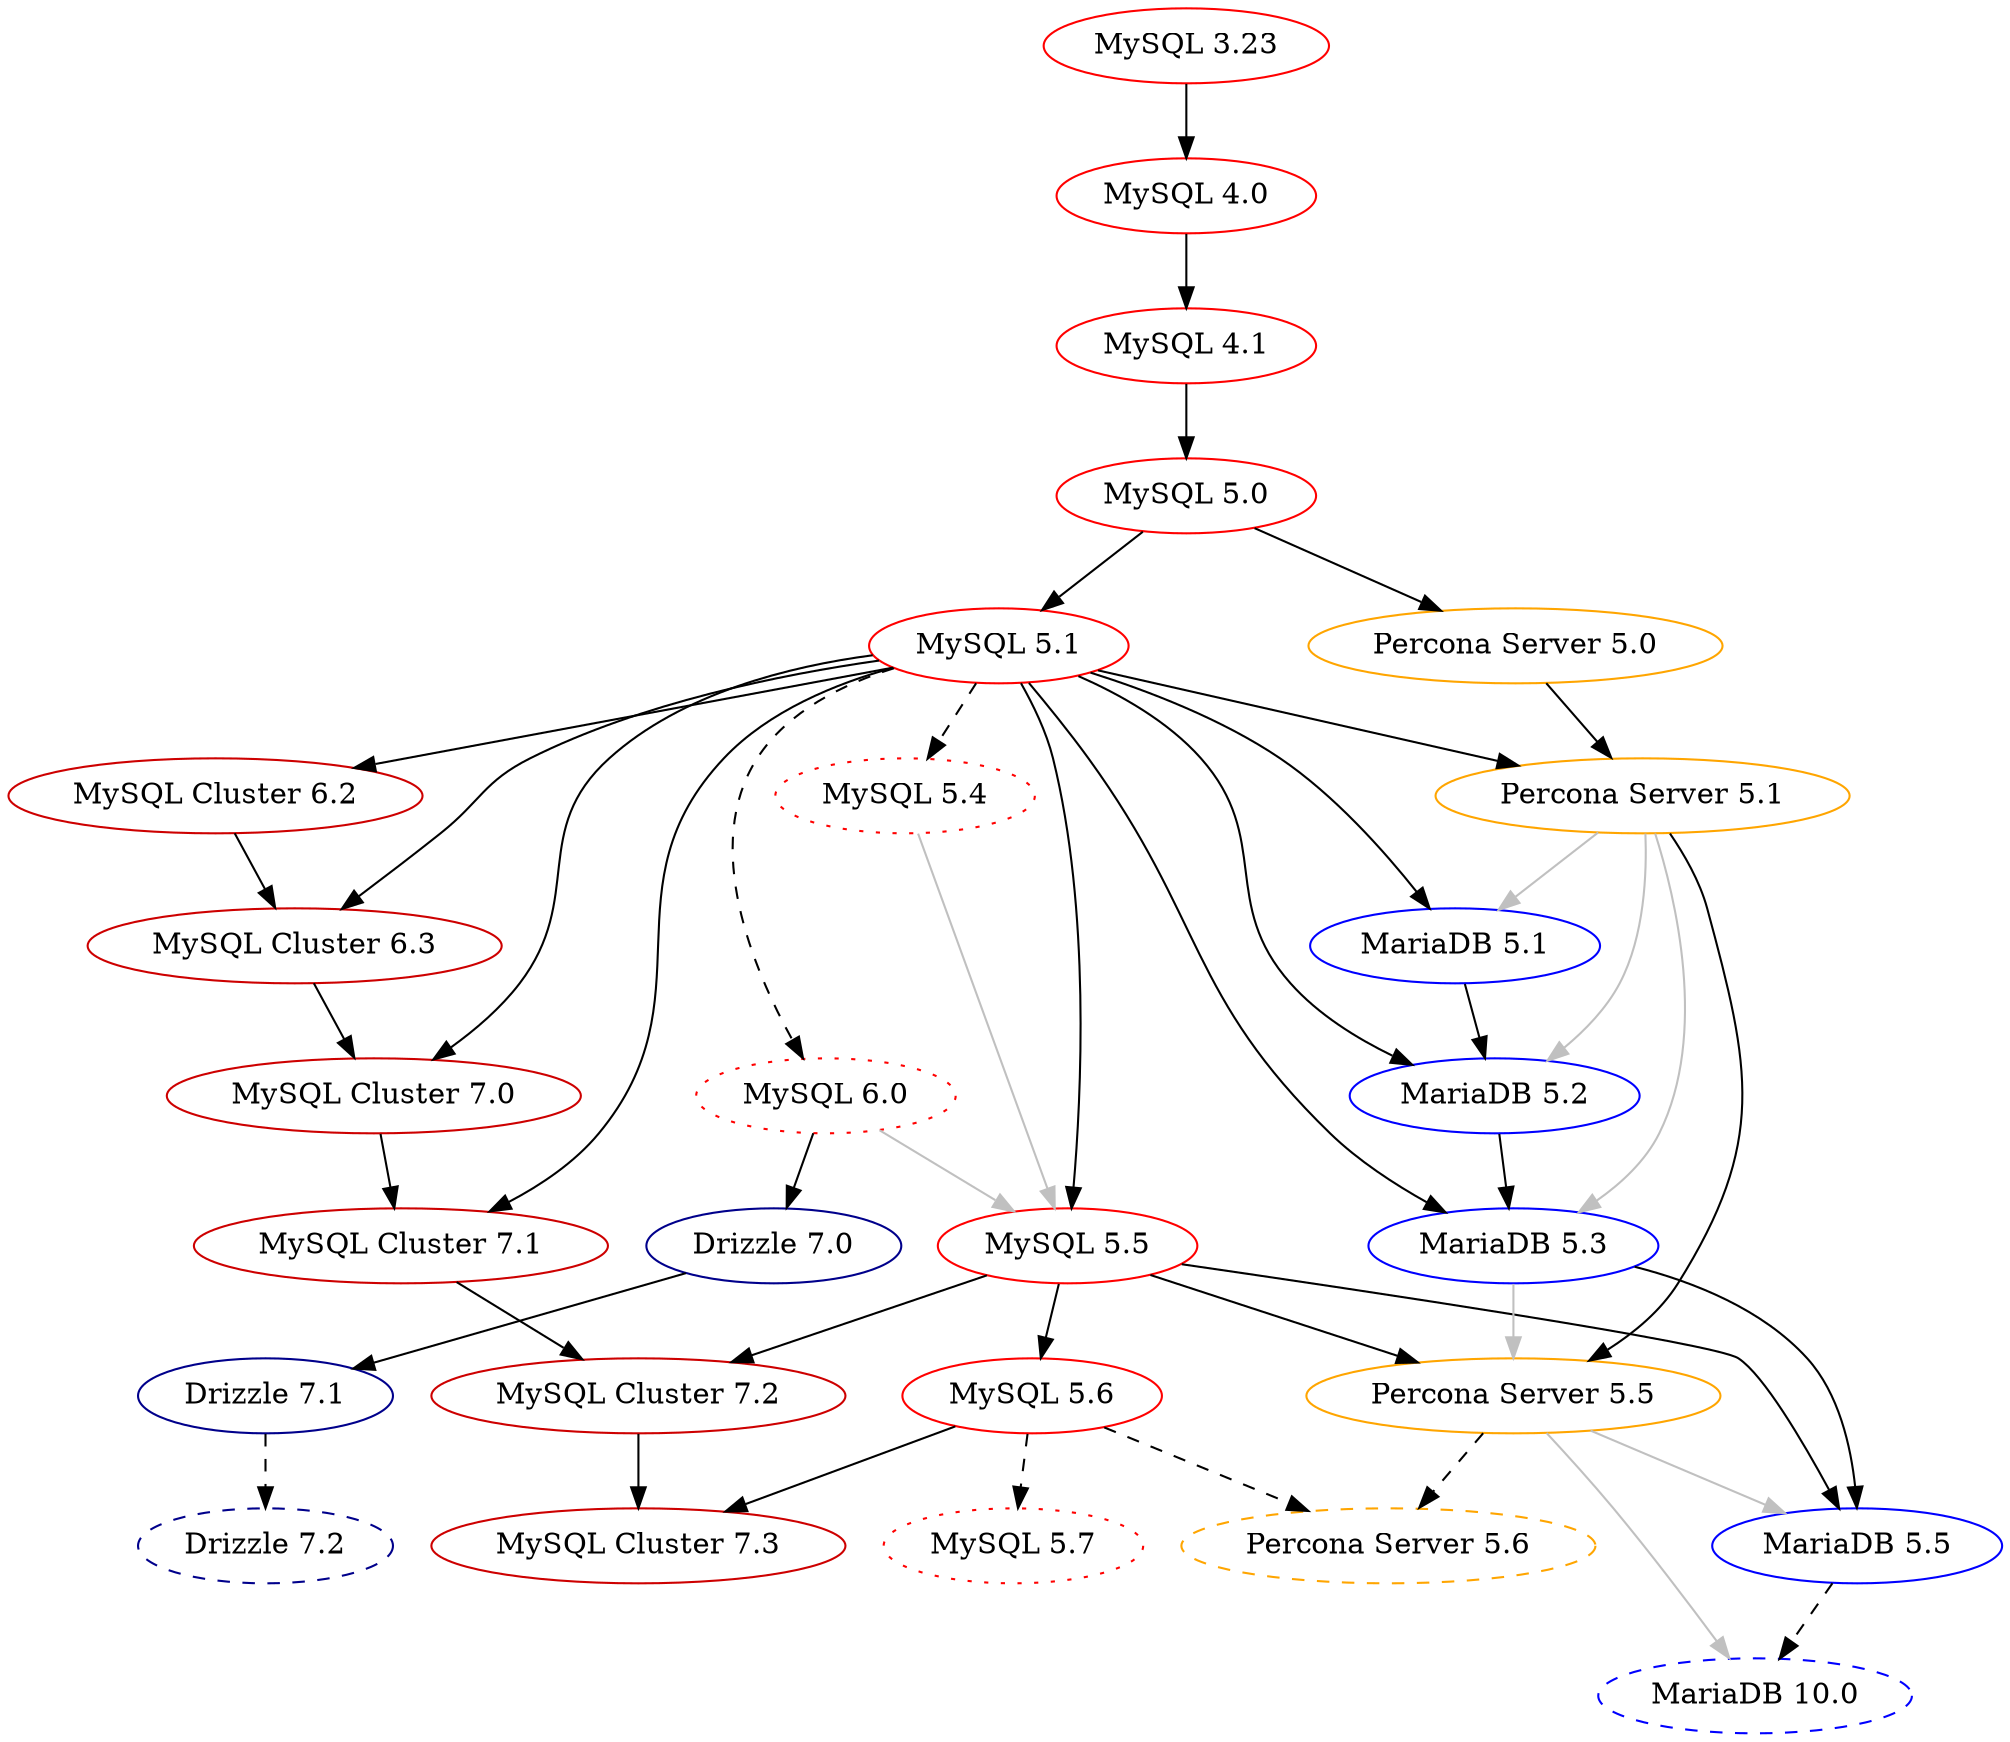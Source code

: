 digraph mysql_history_graph {
	/* Standards:
	   Non-GA: 		dotted
	   Abandoned: 		dotted 
	   Oracle MySQL: 	red
	   MySQL Cluster: 	red3
	   MariaDB: 		blue
	   Drizzle: 		blue4
	   Percona Server: 	orange
	*/

	/* MySQL/Sun/Oracle MySQL GA */
	"MySQL 3.23" [color="red"];
	"MySQL 4.0" [color="red"];
	"MySQL 4.1" [color="red"];
	"MySQL 5.0" [color="red"];
	"MySQL 5.1" [color="red"];
	"MySQL 5.5" [color="red"];
	"MySQL 5.6" [color="red"];
	"MySQL 3.23" -> "MySQL 4.0";
	"MySQL 4.0" -> "MySQL 4.1";
	"MySQL 4.1" -> "MySQL 5.0";
	"MySQL 5.0" -> "MySQL 5.1";
	"MySQL 5.1" -> "MySQL 5.5";
	"MySQL 5.5" -> "MySQL 5.6";
	"MySQL 5.4" -> "MySQL 5.5" [color="grey"]; // InnoDB Scalability
	"MySQL 6.0" -> "MySQL 5.5" [color="grey"]; // Optimizer improvements

	/* MySQL/Sun/Oracle non-GA */	
	"MySQL 5.4" [color="red",style="dotted"];
	"MySQL 5.7" [color="red",style="dotted"];
	"MySQL 6.0" [color="red",style="dotted"];
	"MySQL 5.1" -> "MySQL 5.4" [style="dashed"];
	"MySQL 5.1" -> "MySQL 6.0" [style="dashed"];
	"MySQL 5.6" -> "MySQL 5.7" [style="dashed"];

	/* MySQL Cluster (NDB) */
	"MySQL Cluster 6.2" [color="red3"]
	"MySQL Cluster 6.3" [color="red3"]
	"MySQL Cluster 7.0" [color="red3"]
	"MySQL Cluster 7.1" [color="red3"]
	"MySQL Cluster 7.2" [color="red3"]
	"MySQL Cluster 7.3"  [color="red3"]
	"MySQL 5.1" -> "MySQL Cluster 6.2";
	"MySQL 5.1" -> "MySQL Cluster 6.3";
	"MySQL Cluster 6.2" -> "MySQL Cluster 6.3";
	"MySQL 5.1" -> "MySQL Cluster 7.0";
	"MySQL Cluster 6.3" -> "MySQL Cluster 7.0";
	"MySQL 5.1" -> "MySQL Cluster 7.1";
	"MySQL Cluster 7.0" -> "MySQL Cluster 7.1";
	"MySQL 5.5" -> "MySQL Cluster 7.2";
	"MySQL Cluster 7.1" -> "MySQL Cluster 7.2";
	"MySQL 5.6" -> "MySQL Cluster 7.3";
	"MySQL Cluster 7.2" -> "MySQL Cluster 7.3";

	/* MariaDB */
	"MariaDB 5.1" [color="blue"];
	"MariaDB 5.2" [color="blue"];
	"MariaDB 5.3" [color="blue"];
	"MariaDB 5.5" [color="blue"];
	"MariaDB 10.0" [color="blue", style="dashed"];
	"MySQL 5.1" -> "MariaDB 5.1";
	"Percona Server 5.1" -> "MariaDB 5.1" [color="grey"]; // XtraDB
	"MySQL 5.1" -> "MariaDB 5.2";
	"MariaDB 5.1" -> "MariaDB 5.2";
	"Percona Server 5.1" -> "MariaDB 5.2" [color="grey"]; // XtraDB
	"MySQL 5.1" -> "MariaDB 5.3";
	"MariaDB 5.2" -> "MariaDB 5.3";
	"Percona Server 5.1" -> "MariaDB 5.3" [color="grey"]; // XtraDB
	"MySQL 5.5" -> "MariaDB 5.5";
	"MariaDB 5.3" -> "MariaDB 5.5";
	"Percona Server 5.5" -> "MariaDB 5.5" [color="grey"]; // XtraDB
	"MariaDB 5.5" -> "MariaDB 10.0" [style="dashed"];
	"Percona Server 5.5" -> "MariaDB 10.0" [color="grey"]; // XtraDB

	/* Percona Server */
	"Percona Server 5.0" [color="orange"];
	"Percona Server 5.1" [color="orange"];
	"Percona Server 5.5" [color="orange"];
	"Percona Server 5.6" [color="orange", style="dashed"];
	"MySQL 5.0" -> "Percona Server 5.0";
	"MySQL 5.1" -> "Percona Server 5.1";
	"Percona Server 5.0" -> "Percona Server 5.1";
	"MySQL 5.5" -> "Percona Server 5.5";
	"Percona Server 5.1" -> "Percona Server 5.5";
	"MariaDB 5.3" -> "Percona Server 5.5" [color="grey"]; // group commit
	"MySQL 5.6" -> "Percona Server 5.6" [style="dashed"];
	"Percona Server 5.5" -> "Percona Server 5.6" [style="dashed"];

	/* Drizzle */
	"Drizzle 7.0" [color="blue4"];
	"Drizzle 7.1" [color="blue4"];
	"Drizzle 7.2" [color="blue4", style="dashed"];
	"MySQL 6.0" -> "Drizzle 7.0";
	"Drizzle 7.0" -> "Drizzle 7.1";
	"Drizzle 7.1" -> "Drizzle 7.2" [style="dashed"];
}
